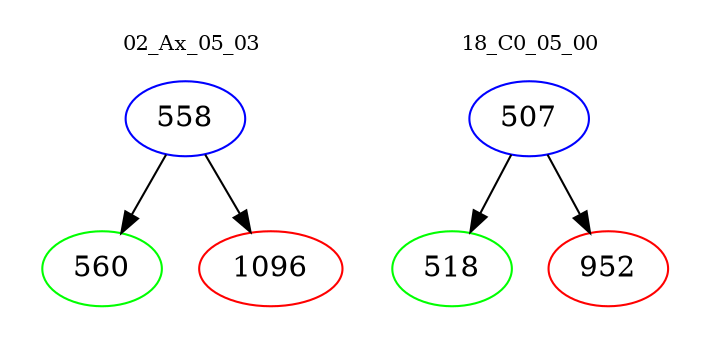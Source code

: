 digraph{
subgraph cluster_0 {
color = white
label = "02_Ax_05_03";
fontsize=10;
T0_558 [label="558", color="blue"]
T0_558 -> T0_560 [color="black"]
T0_560 [label="560", color="green"]
T0_558 -> T0_1096 [color="black"]
T0_1096 [label="1096", color="red"]
}
subgraph cluster_1 {
color = white
label = "18_C0_05_00";
fontsize=10;
T1_507 [label="507", color="blue"]
T1_507 -> T1_518 [color="black"]
T1_518 [label="518", color="green"]
T1_507 -> T1_952 [color="black"]
T1_952 [label="952", color="red"]
}
}
